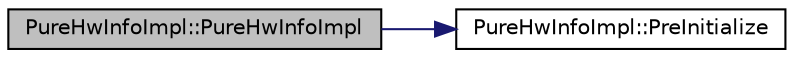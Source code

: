 digraph "PureHwInfoImpl::PureHwInfoImpl"
{
 // LATEX_PDF_SIZE
  edge [fontname="Helvetica",fontsize="10",labelfontname="Helvetica",labelfontsize="10"];
  node [fontname="Helvetica",fontsize="10",shape=record];
  rankdir="LR";
  Node1 [label="PureHwInfoImpl::PureHwInfoImpl",height=0.2,width=0.4,color="black", fillcolor="grey75", style="filled", fontcolor="black",tooltip="Sets members to default values."];
  Node1 -> Node2 [color="midnightblue",fontsize="10",style="solid",fontname="Helvetica"];
  Node2 [label="PureHwInfoImpl::PreInitialize",height=0.2,width=0.4,color="black", fillcolor="white", style="filled",URL="$class_pure_hw_info_impl.html#a03485b2bf9c64d1b0113143679be79e8",tooltip="Preinitializes members."];
}
